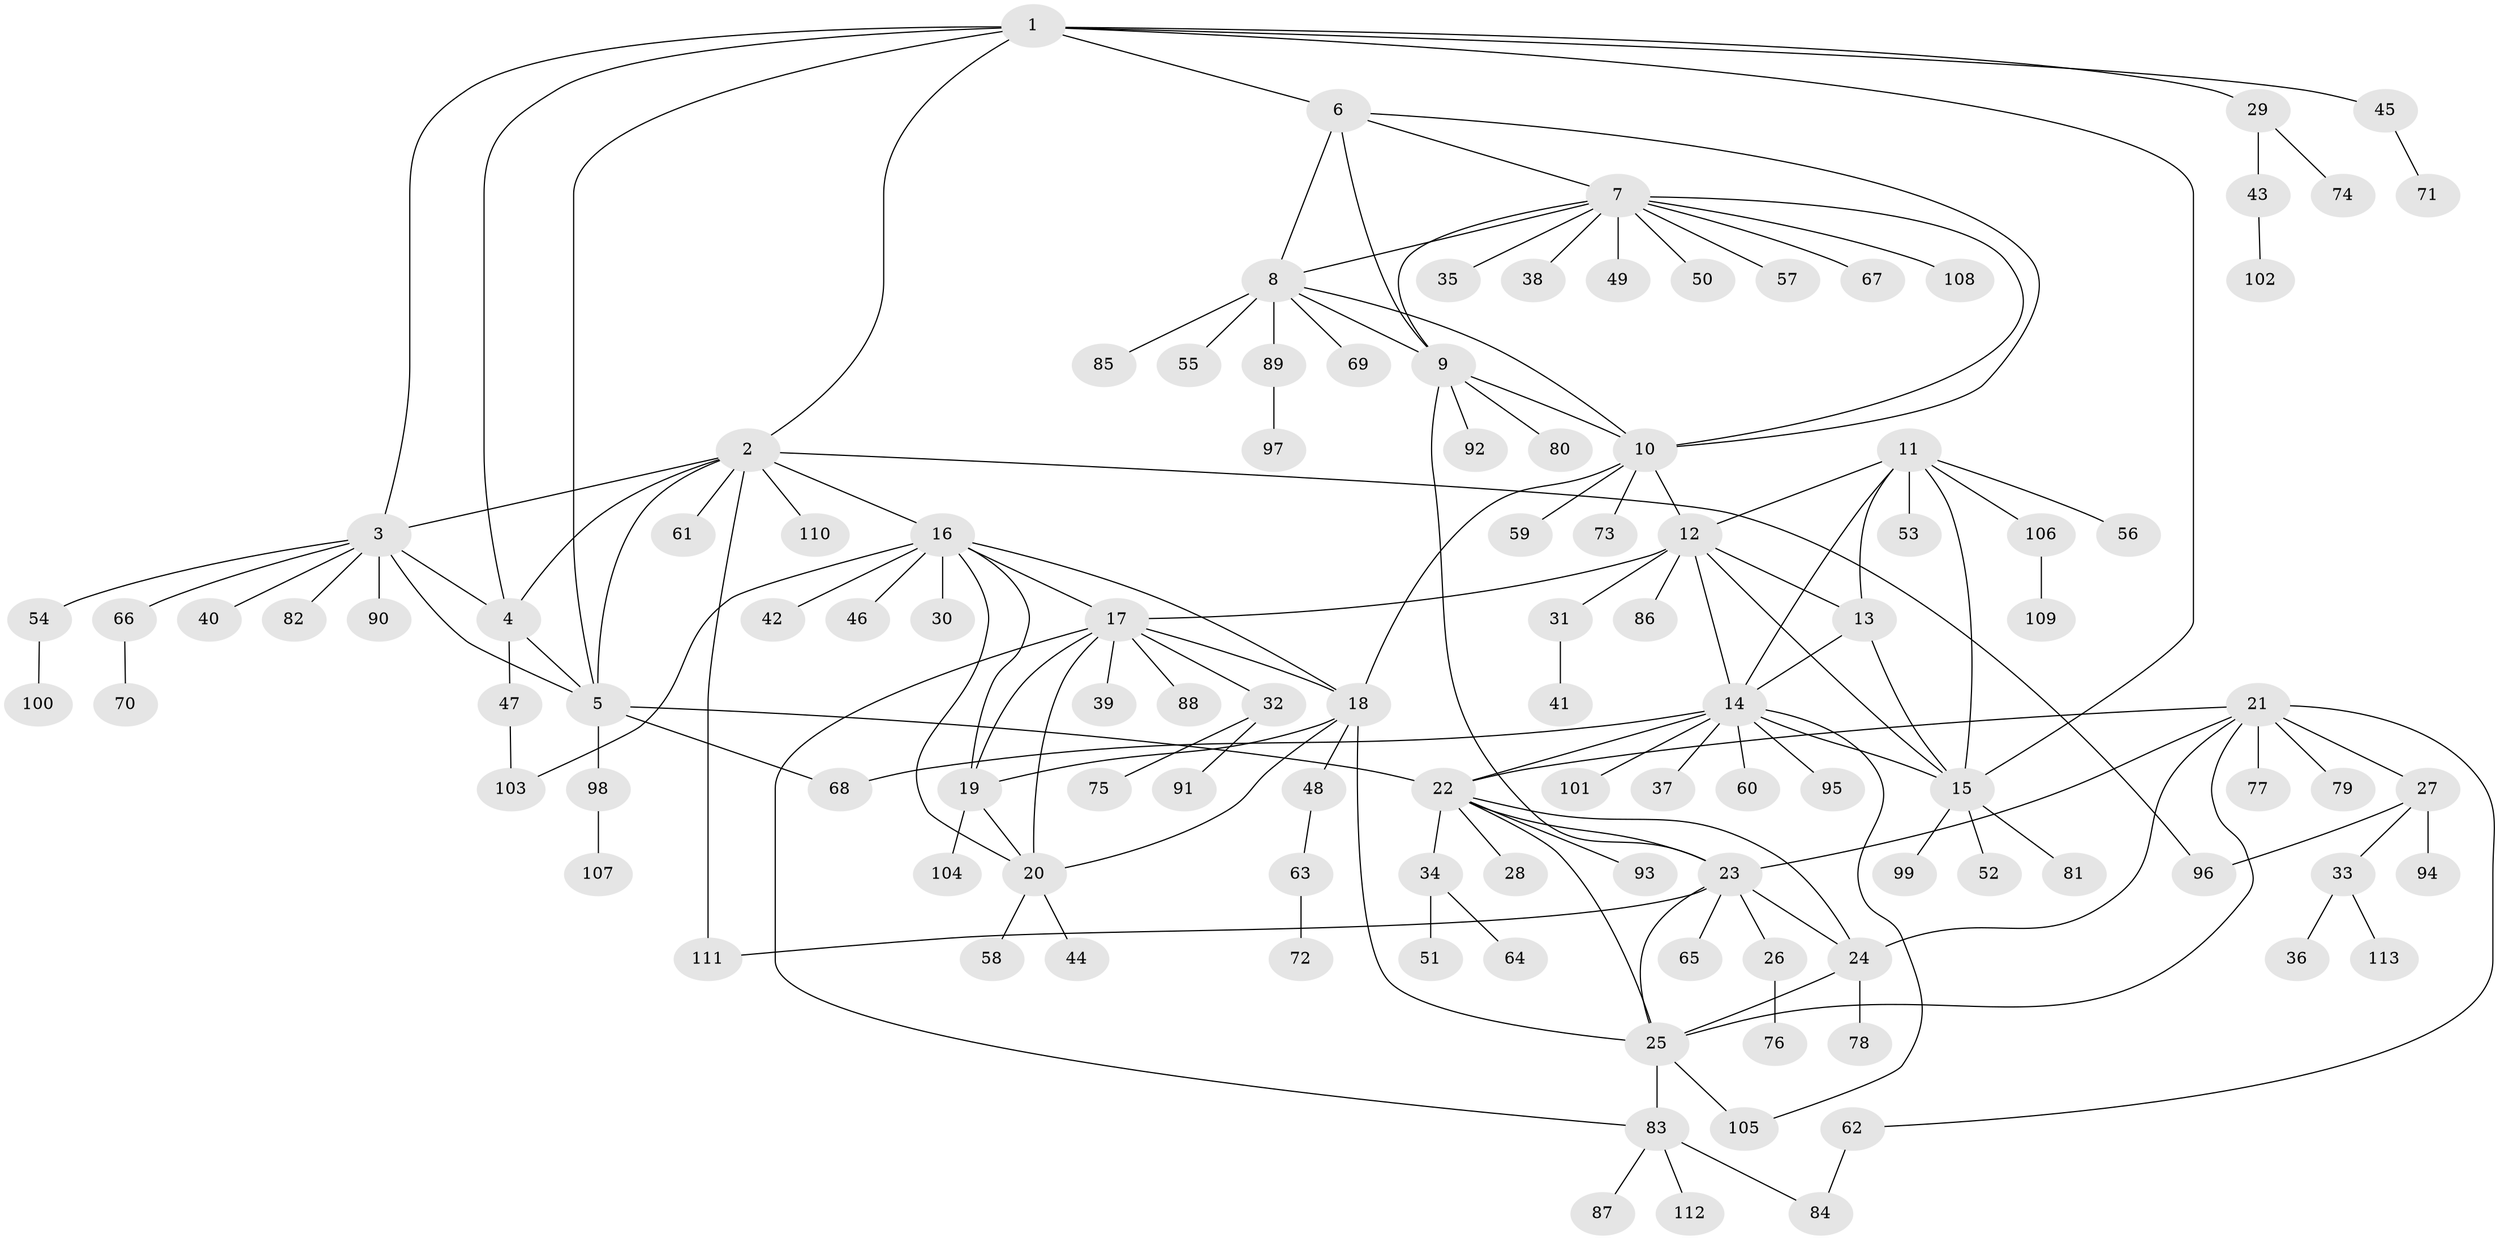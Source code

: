 // Generated by graph-tools (version 1.1) at 2025/55/03/09/25 04:55:12]
// undirected, 113 vertices, 155 edges
graph export_dot {
graph [start="1"]
  node [color=gray90,style=filled];
  1;
  2;
  3;
  4;
  5;
  6;
  7;
  8;
  9;
  10;
  11;
  12;
  13;
  14;
  15;
  16;
  17;
  18;
  19;
  20;
  21;
  22;
  23;
  24;
  25;
  26;
  27;
  28;
  29;
  30;
  31;
  32;
  33;
  34;
  35;
  36;
  37;
  38;
  39;
  40;
  41;
  42;
  43;
  44;
  45;
  46;
  47;
  48;
  49;
  50;
  51;
  52;
  53;
  54;
  55;
  56;
  57;
  58;
  59;
  60;
  61;
  62;
  63;
  64;
  65;
  66;
  67;
  68;
  69;
  70;
  71;
  72;
  73;
  74;
  75;
  76;
  77;
  78;
  79;
  80;
  81;
  82;
  83;
  84;
  85;
  86;
  87;
  88;
  89;
  90;
  91;
  92;
  93;
  94;
  95;
  96;
  97;
  98;
  99;
  100;
  101;
  102;
  103;
  104;
  105;
  106;
  107;
  108;
  109;
  110;
  111;
  112;
  113;
  1 -- 2;
  1 -- 3;
  1 -- 4;
  1 -- 5;
  1 -- 6;
  1 -- 15;
  1 -- 29;
  1 -- 45;
  2 -- 3;
  2 -- 4;
  2 -- 5;
  2 -- 16;
  2 -- 61;
  2 -- 96;
  2 -- 110;
  2 -- 111;
  3 -- 4;
  3 -- 5;
  3 -- 40;
  3 -- 54;
  3 -- 66;
  3 -- 82;
  3 -- 90;
  4 -- 5;
  4 -- 47;
  5 -- 22;
  5 -- 68;
  5 -- 98;
  6 -- 7;
  6 -- 8;
  6 -- 9;
  6 -- 10;
  7 -- 8;
  7 -- 9;
  7 -- 10;
  7 -- 35;
  7 -- 38;
  7 -- 49;
  7 -- 50;
  7 -- 57;
  7 -- 67;
  7 -- 108;
  8 -- 9;
  8 -- 10;
  8 -- 55;
  8 -- 69;
  8 -- 85;
  8 -- 89;
  9 -- 10;
  9 -- 23;
  9 -- 80;
  9 -- 92;
  10 -- 12;
  10 -- 18;
  10 -- 59;
  10 -- 73;
  11 -- 12;
  11 -- 13;
  11 -- 14;
  11 -- 15;
  11 -- 53;
  11 -- 56;
  11 -- 106;
  12 -- 13;
  12 -- 14;
  12 -- 15;
  12 -- 17;
  12 -- 31;
  12 -- 86;
  13 -- 14;
  13 -- 15;
  14 -- 15;
  14 -- 22;
  14 -- 37;
  14 -- 60;
  14 -- 68;
  14 -- 95;
  14 -- 101;
  14 -- 105;
  15 -- 52;
  15 -- 81;
  15 -- 99;
  16 -- 17;
  16 -- 18;
  16 -- 19;
  16 -- 20;
  16 -- 30;
  16 -- 42;
  16 -- 46;
  16 -- 103;
  17 -- 18;
  17 -- 19;
  17 -- 20;
  17 -- 32;
  17 -- 39;
  17 -- 83;
  17 -- 88;
  18 -- 19;
  18 -- 20;
  18 -- 25;
  18 -- 48;
  19 -- 20;
  19 -- 104;
  20 -- 44;
  20 -- 58;
  21 -- 22;
  21 -- 23;
  21 -- 24;
  21 -- 25;
  21 -- 27;
  21 -- 62;
  21 -- 77;
  21 -- 79;
  22 -- 23;
  22 -- 24;
  22 -- 25;
  22 -- 28;
  22 -- 34;
  22 -- 93;
  23 -- 24;
  23 -- 25;
  23 -- 26;
  23 -- 65;
  23 -- 111;
  24 -- 25;
  24 -- 78;
  25 -- 83;
  25 -- 105;
  26 -- 76;
  27 -- 33;
  27 -- 94;
  27 -- 96;
  29 -- 43;
  29 -- 74;
  31 -- 41;
  32 -- 75;
  32 -- 91;
  33 -- 36;
  33 -- 113;
  34 -- 51;
  34 -- 64;
  43 -- 102;
  45 -- 71;
  47 -- 103;
  48 -- 63;
  54 -- 100;
  62 -- 84;
  63 -- 72;
  66 -- 70;
  83 -- 84;
  83 -- 87;
  83 -- 112;
  89 -- 97;
  98 -- 107;
  106 -- 109;
}
